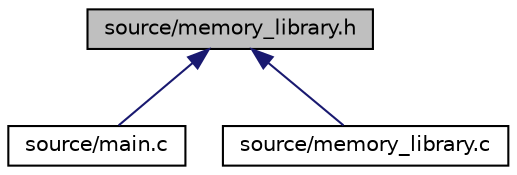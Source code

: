 digraph "source/memory_library.h"
{
 // LATEX_PDF_SIZE
  edge [fontname="Helvetica",fontsize="10",labelfontname="Helvetica",labelfontsize="10"];
  node [fontname="Helvetica",fontsize="10",shape=record];
  Node1 [label="source/memory_library.h",height=0.2,width=0.4,color="black", fillcolor="grey75", style="filled", fontcolor="black",tooltip="A simple library for doing operations on memory buffers consisting of integers."];
  Node1 -> Node2 [dir="back",color="midnightblue",fontsize="10",style="solid",fontname="Helvetica"];
  Node2 [label="source/main.c",height=0.2,width=0.4,color="black", fillcolor="white", style="filled",URL="$main_8c.html",tooltip="The main file of the application."];
  Node1 -> Node3 [dir="back",color="midnightblue",fontsize="10",style="solid",fontname="Helvetica"];
  Node3 [label="source/memory_library.c",height=0.2,width=0.4,color="black", fillcolor="white", style="filled",URL="$memory__library_8c.html",tooltip="Implementation file for memory library."];
}
